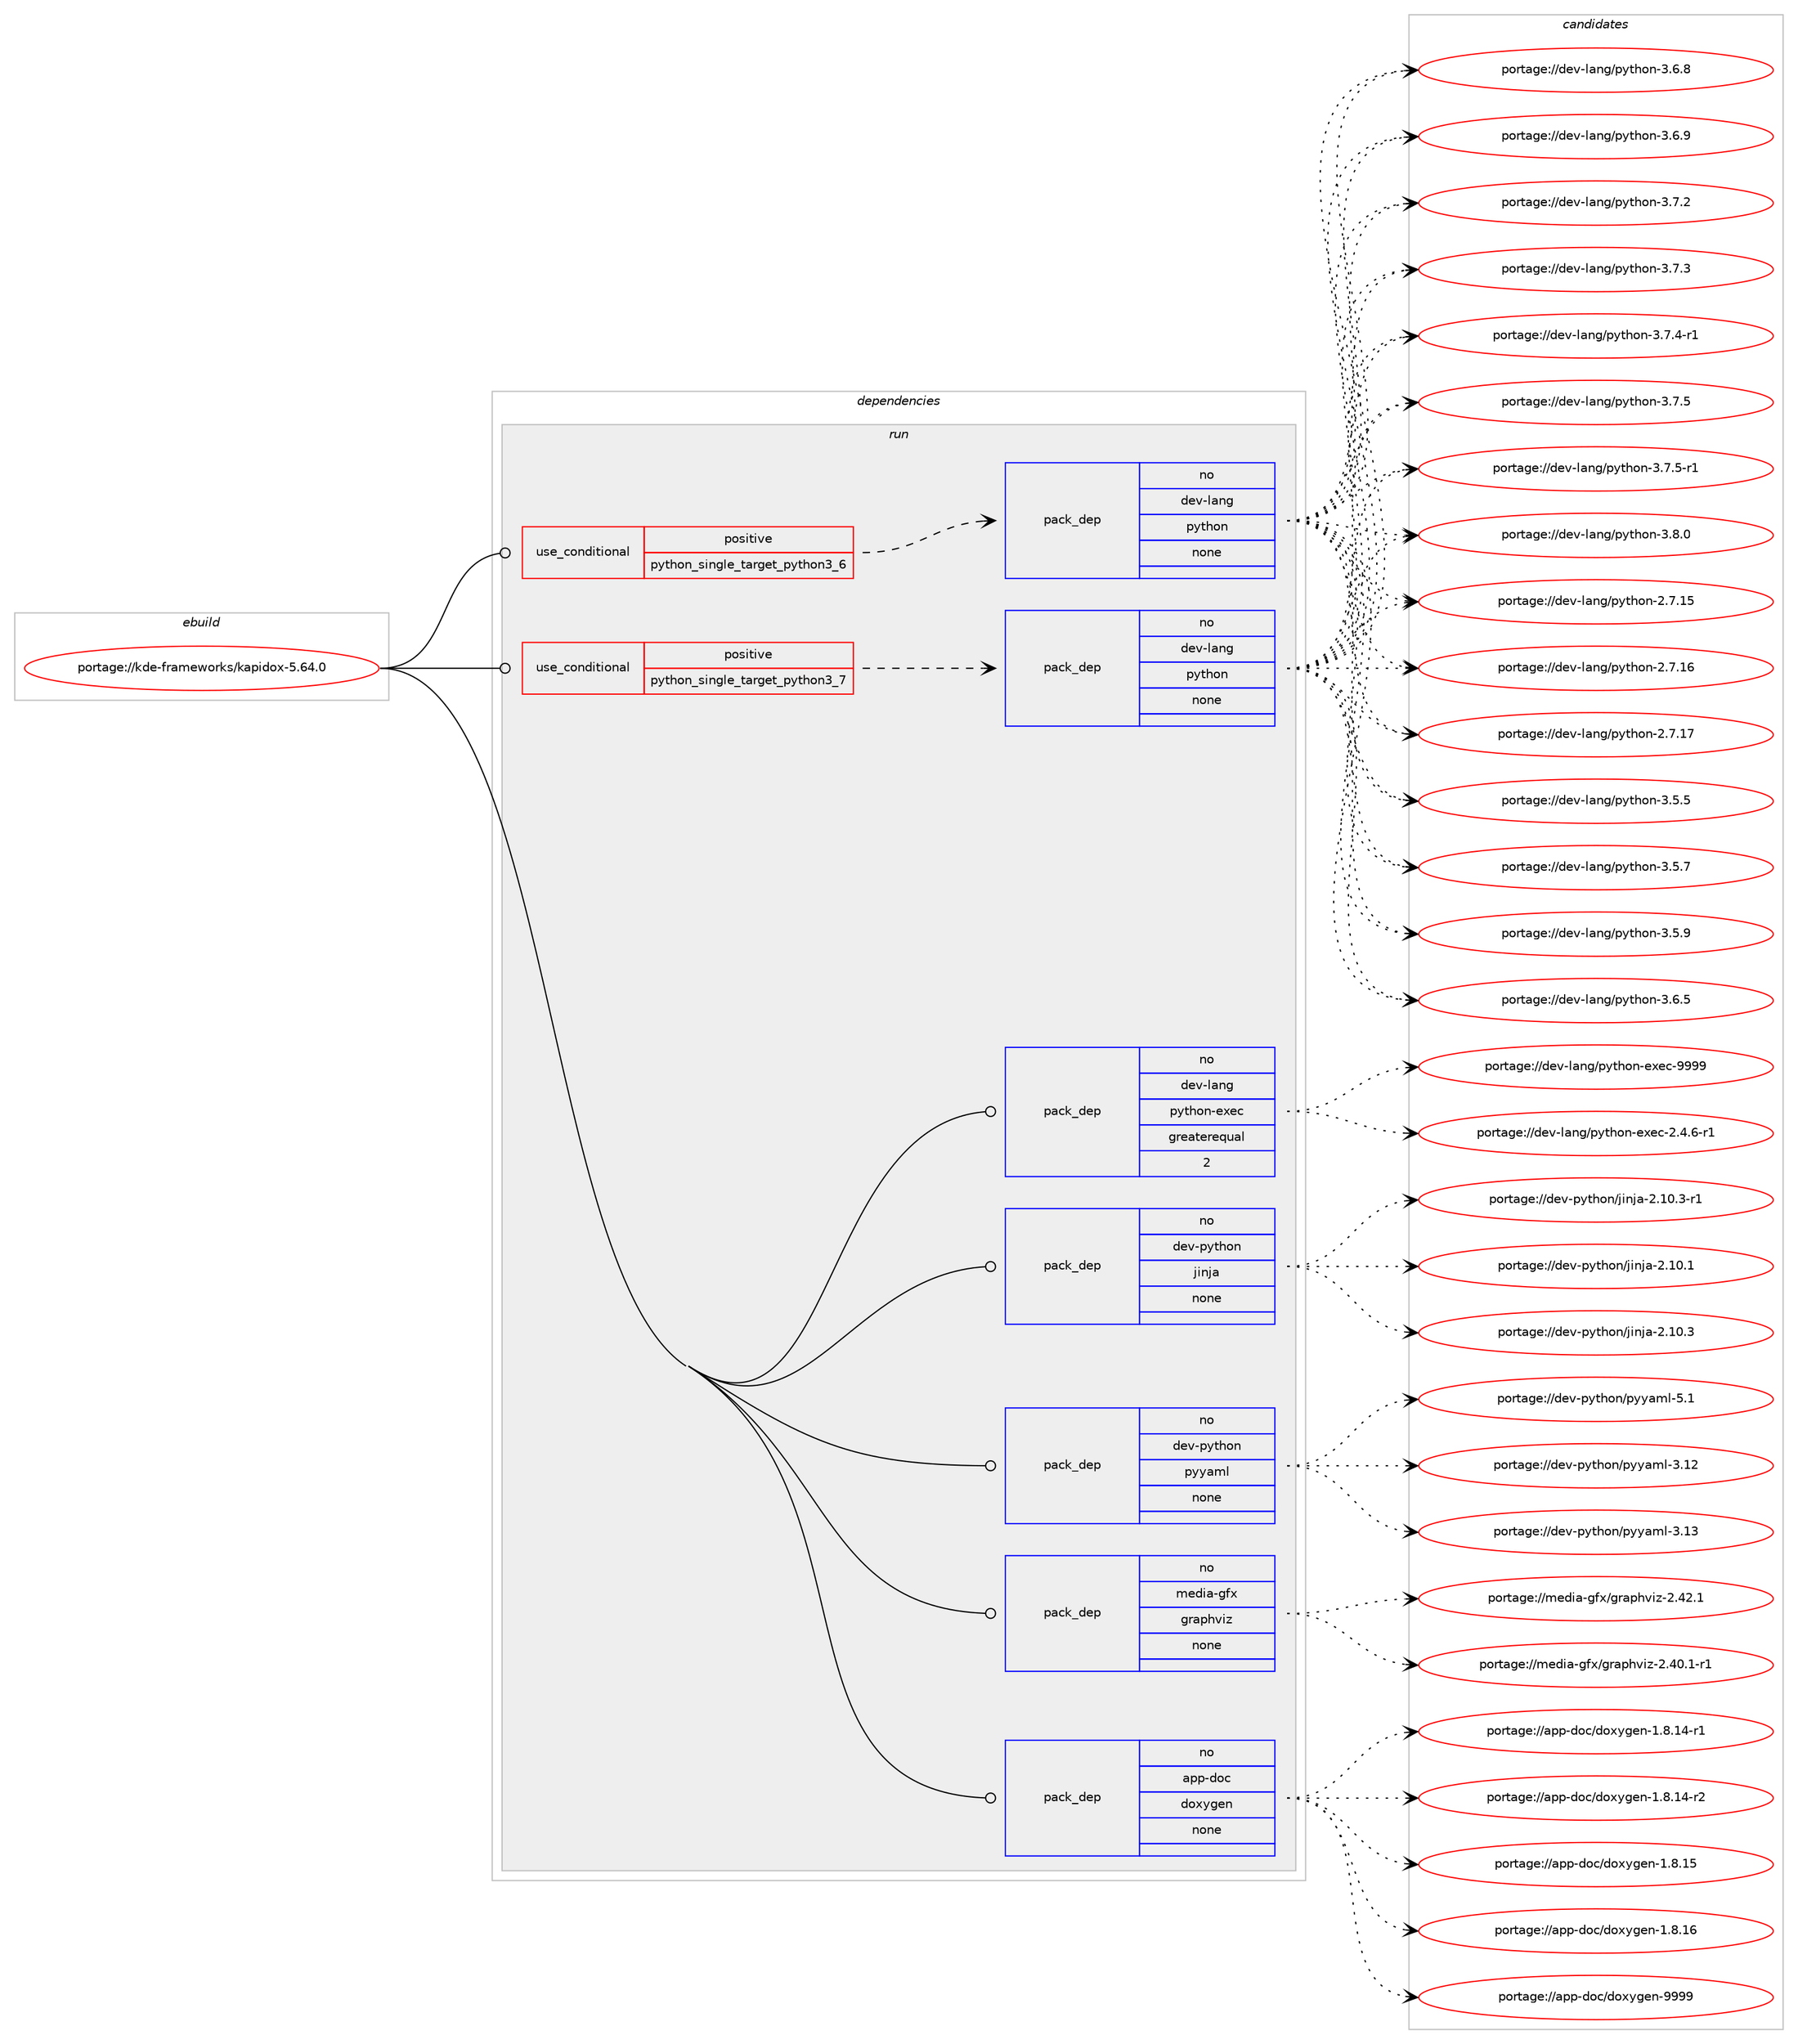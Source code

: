 digraph prolog {

# *************
# Graph options
# *************

newrank=true;
concentrate=true;
compound=true;
graph [rankdir=LR,fontname=Helvetica,fontsize=10,ranksep=1.5];#, ranksep=2.5, nodesep=0.2];
edge  [arrowhead=vee];
node  [fontname=Helvetica,fontsize=10];

# **********
# The ebuild
# **********

subgraph cluster_leftcol {
color=gray;
rank=same;
label=<<i>ebuild</i>>;
id [label="portage://kde-frameworks/kapidox-5.64.0", color=red, width=4, href="../kde-frameworks/kapidox-5.64.0.svg"];
}

# ****************
# The dependencies
# ****************

subgraph cluster_midcol {
color=gray;
label=<<i>dependencies</i>>;
subgraph cluster_compile {
fillcolor="#eeeeee";
style=filled;
label=<<i>compile</i>>;
}
subgraph cluster_compileandrun {
fillcolor="#eeeeee";
style=filled;
label=<<i>compile and run</i>>;
}
subgraph cluster_run {
fillcolor="#eeeeee";
style=filled;
label=<<i>run</i>>;
subgraph cond75547 {
dependency296756 [label=<<TABLE BORDER="0" CELLBORDER="1" CELLSPACING="0" CELLPADDING="4"><TR><TD ROWSPAN="3" CELLPADDING="10">use_conditional</TD></TR><TR><TD>positive</TD></TR><TR><TD>python_single_target_python3_6</TD></TR></TABLE>>, shape=none, color=red];
subgraph pack216577 {
dependency296757 [label=<<TABLE BORDER="0" CELLBORDER="1" CELLSPACING="0" CELLPADDING="4" WIDTH="220"><TR><TD ROWSPAN="6" CELLPADDING="30">pack_dep</TD></TR><TR><TD WIDTH="110">no</TD></TR><TR><TD>dev-lang</TD></TR><TR><TD>python</TD></TR><TR><TD>none</TD></TR><TR><TD></TD></TR></TABLE>>, shape=none, color=blue];
}
dependency296756:e -> dependency296757:w [weight=20,style="dashed",arrowhead="vee"];
}
id:e -> dependency296756:w [weight=20,style="solid",arrowhead="odot"];
subgraph cond75548 {
dependency296758 [label=<<TABLE BORDER="0" CELLBORDER="1" CELLSPACING="0" CELLPADDING="4"><TR><TD ROWSPAN="3" CELLPADDING="10">use_conditional</TD></TR><TR><TD>positive</TD></TR><TR><TD>python_single_target_python3_7</TD></TR></TABLE>>, shape=none, color=red];
subgraph pack216578 {
dependency296759 [label=<<TABLE BORDER="0" CELLBORDER="1" CELLSPACING="0" CELLPADDING="4" WIDTH="220"><TR><TD ROWSPAN="6" CELLPADDING="30">pack_dep</TD></TR><TR><TD WIDTH="110">no</TD></TR><TR><TD>dev-lang</TD></TR><TR><TD>python</TD></TR><TR><TD>none</TD></TR><TR><TD></TD></TR></TABLE>>, shape=none, color=blue];
}
dependency296758:e -> dependency296759:w [weight=20,style="dashed",arrowhead="vee"];
}
id:e -> dependency296758:w [weight=20,style="solid",arrowhead="odot"];
subgraph pack216579 {
dependency296760 [label=<<TABLE BORDER="0" CELLBORDER="1" CELLSPACING="0" CELLPADDING="4" WIDTH="220"><TR><TD ROWSPAN="6" CELLPADDING="30">pack_dep</TD></TR><TR><TD WIDTH="110">no</TD></TR><TR><TD>app-doc</TD></TR><TR><TD>doxygen</TD></TR><TR><TD>none</TD></TR><TR><TD></TD></TR></TABLE>>, shape=none, color=blue];
}
id:e -> dependency296760:w [weight=20,style="solid",arrowhead="odot"];
subgraph pack216580 {
dependency296761 [label=<<TABLE BORDER="0" CELLBORDER="1" CELLSPACING="0" CELLPADDING="4" WIDTH="220"><TR><TD ROWSPAN="6" CELLPADDING="30">pack_dep</TD></TR><TR><TD WIDTH="110">no</TD></TR><TR><TD>dev-lang</TD></TR><TR><TD>python-exec</TD></TR><TR><TD>greaterequal</TD></TR><TR><TD>2</TD></TR></TABLE>>, shape=none, color=blue];
}
id:e -> dependency296761:w [weight=20,style="solid",arrowhead="odot"];
subgraph pack216581 {
dependency296762 [label=<<TABLE BORDER="0" CELLBORDER="1" CELLSPACING="0" CELLPADDING="4" WIDTH="220"><TR><TD ROWSPAN="6" CELLPADDING="30">pack_dep</TD></TR><TR><TD WIDTH="110">no</TD></TR><TR><TD>dev-python</TD></TR><TR><TD>jinja</TD></TR><TR><TD>none</TD></TR><TR><TD></TD></TR></TABLE>>, shape=none, color=blue];
}
id:e -> dependency296762:w [weight=20,style="solid",arrowhead="odot"];
subgraph pack216582 {
dependency296763 [label=<<TABLE BORDER="0" CELLBORDER="1" CELLSPACING="0" CELLPADDING="4" WIDTH="220"><TR><TD ROWSPAN="6" CELLPADDING="30">pack_dep</TD></TR><TR><TD WIDTH="110">no</TD></TR><TR><TD>dev-python</TD></TR><TR><TD>pyyaml</TD></TR><TR><TD>none</TD></TR><TR><TD></TD></TR></TABLE>>, shape=none, color=blue];
}
id:e -> dependency296763:w [weight=20,style="solid",arrowhead="odot"];
subgraph pack216583 {
dependency296764 [label=<<TABLE BORDER="0" CELLBORDER="1" CELLSPACING="0" CELLPADDING="4" WIDTH="220"><TR><TD ROWSPAN="6" CELLPADDING="30">pack_dep</TD></TR><TR><TD WIDTH="110">no</TD></TR><TR><TD>media-gfx</TD></TR><TR><TD>graphviz</TD></TR><TR><TD>none</TD></TR><TR><TD></TD></TR></TABLE>>, shape=none, color=blue];
}
id:e -> dependency296764:w [weight=20,style="solid",arrowhead="odot"];
}
}

# **************
# The candidates
# **************

subgraph cluster_choices {
rank=same;
color=gray;
label=<<i>candidates</i>>;

subgraph choice216577 {
color=black;
nodesep=1;
choiceportage10010111845108971101034711212111610411111045504655464953 [label="portage://dev-lang/python-2.7.15", color=red, width=4,href="../dev-lang/python-2.7.15.svg"];
choiceportage10010111845108971101034711212111610411111045504655464954 [label="portage://dev-lang/python-2.7.16", color=red, width=4,href="../dev-lang/python-2.7.16.svg"];
choiceportage10010111845108971101034711212111610411111045504655464955 [label="portage://dev-lang/python-2.7.17", color=red, width=4,href="../dev-lang/python-2.7.17.svg"];
choiceportage100101118451089711010347112121116104111110455146534653 [label="portage://dev-lang/python-3.5.5", color=red, width=4,href="../dev-lang/python-3.5.5.svg"];
choiceportage100101118451089711010347112121116104111110455146534655 [label="portage://dev-lang/python-3.5.7", color=red, width=4,href="../dev-lang/python-3.5.7.svg"];
choiceportage100101118451089711010347112121116104111110455146534657 [label="portage://dev-lang/python-3.5.9", color=red, width=4,href="../dev-lang/python-3.5.9.svg"];
choiceportage100101118451089711010347112121116104111110455146544653 [label="portage://dev-lang/python-3.6.5", color=red, width=4,href="../dev-lang/python-3.6.5.svg"];
choiceportage100101118451089711010347112121116104111110455146544656 [label="portage://dev-lang/python-3.6.8", color=red, width=4,href="../dev-lang/python-3.6.8.svg"];
choiceportage100101118451089711010347112121116104111110455146544657 [label="portage://dev-lang/python-3.6.9", color=red, width=4,href="../dev-lang/python-3.6.9.svg"];
choiceportage100101118451089711010347112121116104111110455146554650 [label="portage://dev-lang/python-3.7.2", color=red, width=4,href="../dev-lang/python-3.7.2.svg"];
choiceportage100101118451089711010347112121116104111110455146554651 [label="portage://dev-lang/python-3.7.3", color=red, width=4,href="../dev-lang/python-3.7.3.svg"];
choiceportage1001011184510897110103471121211161041111104551465546524511449 [label="portage://dev-lang/python-3.7.4-r1", color=red, width=4,href="../dev-lang/python-3.7.4-r1.svg"];
choiceportage100101118451089711010347112121116104111110455146554653 [label="portage://dev-lang/python-3.7.5", color=red, width=4,href="../dev-lang/python-3.7.5.svg"];
choiceportage1001011184510897110103471121211161041111104551465546534511449 [label="portage://dev-lang/python-3.7.5-r1", color=red, width=4,href="../dev-lang/python-3.7.5-r1.svg"];
choiceportage100101118451089711010347112121116104111110455146564648 [label="portage://dev-lang/python-3.8.0", color=red, width=4,href="../dev-lang/python-3.8.0.svg"];
dependency296757:e -> choiceportage10010111845108971101034711212111610411111045504655464953:w [style=dotted,weight="100"];
dependency296757:e -> choiceportage10010111845108971101034711212111610411111045504655464954:w [style=dotted,weight="100"];
dependency296757:e -> choiceportage10010111845108971101034711212111610411111045504655464955:w [style=dotted,weight="100"];
dependency296757:e -> choiceportage100101118451089711010347112121116104111110455146534653:w [style=dotted,weight="100"];
dependency296757:e -> choiceportage100101118451089711010347112121116104111110455146534655:w [style=dotted,weight="100"];
dependency296757:e -> choiceportage100101118451089711010347112121116104111110455146534657:w [style=dotted,weight="100"];
dependency296757:e -> choiceportage100101118451089711010347112121116104111110455146544653:w [style=dotted,weight="100"];
dependency296757:e -> choiceportage100101118451089711010347112121116104111110455146544656:w [style=dotted,weight="100"];
dependency296757:e -> choiceportage100101118451089711010347112121116104111110455146544657:w [style=dotted,weight="100"];
dependency296757:e -> choiceportage100101118451089711010347112121116104111110455146554650:w [style=dotted,weight="100"];
dependency296757:e -> choiceportage100101118451089711010347112121116104111110455146554651:w [style=dotted,weight="100"];
dependency296757:e -> choiceportage1001011184510897110103471121211161041111104551465546524511449:w [style=dotted,weight="100"];
dependency296757:e -> choiceportage100101118451089711010347112121116104111110455146554653:w [style=dotted,weight="100"];
dependency296757:e -> choiceportage1001011184510897110103471121211161041111104551465546534511449:w [style=dotted,weight="100"];
dependency296757:e -> choiceportage100101118451089711010347112121116104111110455146564648:w [style=dotted,weight="100"];
}
subgraph choice216578 {
color=black;
nodesep=1;
choiceportage10010111845108971101034711212111610411111045504655464953 [label="portage://dev-lang/python-2.7.15", color=red, width=4,href="../dev-lang/python-2.7.15.svg"];
choiceportage10010111845108971101034711212111610411111045504655464954 [label="portage://dev-lang/python-2.7.16", color=red, width=4,href="../dev-lang/python-2.7.16.svg"];
choiceportage10010111845108971101034711212111610411111045504655464955 [label="portage://dev-lang/python-2.7.17", color=red, width=4,href="../dev-lang/python-2.7.17.svg"];
choiceportage100101118451089711010347112121116104111110455146534653 [label="portage://dev-lang/python-3.5.5", color=red, width=4,href="../dev-lang/python-3.5.5.svg"];
choiceportage100101118451089711010347112121116104111110455146534655 [label="portage://dev-lang/python-3.5.7", color=red, width=4,href="../dev-lang/python-3.5.7.svg"];
choiceportage100101118451089711010347112121116104111110455146534657 [label="portage://dev-lang/python-3.5.9", color=red, width=4,href="../dev-lang/python-3.5.9.svg"];
choiceportage100101118451089711010347112121116104111110455146544653 [label="portage://dev-lang/python-3.6.5", color=red, width=4,href="../dev-lang/python-3.6.5.svg"];
choiceportage100101118451089711010347112121116104111110455146544656 [label="portage://dev-lang/python-3.6.8", color=red, width=4,href="../dev-lang/python-3.6.8.svg"];
choiceportage100101118451089711010347112121116104111110455146544657 [label="portage://dev-lang/python-3.6.9", color=red, width=4,href="../dev-lang/python-3.6.9.svg"];
choiceportage100101118451089711010347112121116104111110455146554650 [label="portage://dev-lang/python-3.7.2", color=red, width=4,href="../dev-lang/python-3.7.2.svg"];
choiceportage100101118451089711010347112121116104111110455146554651 [label="portage://dev-lang/python-3.7.3", color=red, width=4,href="../dev-lang/python-3.7.3.svg"];
choiceportage1001011184510897110103471121211161041111104551465546524511449 [label="portage://dev-lang/python-3.7.4-r1", color=red, width=4,href="../dev-lang/python-3.7.4-r1.svg"];
choiceportage100101118451089711010347112121116104111110455146554653 [label="portage://dev-lang/python-3.7.5", color=red, width=4,href="../dev-lang/python-3.7.5.svg"];
choiceportage1001011184510897110103471121211161041111104551465546534511449 [label="portage://dev-lang/python-3.7.5-r1", color=red, width=4,href="../dev-lang/python-3.7.5-r1.svg"];
choiceportage100101118451089711010347112121116104111110455146564648 [label="portage://dev-lang/python-3.8.0", color=red, width=4,href="../dev-lang/python-3.8.0.svg"];
dependency296759:e -> choiceportage10010111845108971101034711212111610411111045504655464953:w [style=dotted,weight="100"];
dependency296759:e -> choiceportage10010111845108971101034711212111610411111045504655464954:w [style=dotted,weight="100"];
dependency296759:e -> choiceportage10010111845108971101034711212111610411111045504655464955:w [style=dotted,weight="100"];
dependency296759:e -> choiceportage100101118451089711010347112121116104111110455146534653:w [style=dotted,weight="100"];
dependency296759:e -> choiceportage100101118451089711010347112121116104111110455146534655:w [style=dotted,weight="100"];
dependency296759:e -> choiceportage100101118451089711010347112121116104111110455146534657:w [style=dotted,weight="100"];
dependency296759:e -> choiceportage100101118451089711010347112121116104111110455146544653:w [style=dotted,weight="100"];
dependency296759:e -> choiceportage100101118451089711010347112121116104111110455146544656:w [style=dotted,weight="100"];
dependency296759:e -> choiceportage100101118451089711010347112121116104111110455146544657:w [style=dotted,weight="100"];
dependency296759:e -> choiceportage100101118451089711010347112121116104111110455146554650:w [style=dotted,weight="100"];
dependency296759:e -> choiceportage100101118451089711010347112121116104111110455146554651:w [style=dotted,weight="100"];
dependency296759:e -> choiceportage1001011184510897110103471121211161041111104551465546524511449:w [style=dotted,weight="100"];
dependency296759:e -> choiceportage100101118451089711010347112121116104111110455146554653:w [style=dotted,weight="100"];
dependency296759:e -> choiceportage1001011184510897110103471121211161041111104551465546534511449:w [style=dotted,weight="100"];
dependency296759:e -> choiceportage100101118451089711010347112121116104111110455146564648:w [style=dotted,weight="100"];
}
subgraph choice216579 {
color=black;
nodesep=1;
choiceportage97112112451001119947100111120121103101110454946564649524511449 [label="portage://app-doc/doxygen-1.8.14-r1", color=red, width=4,href="../app-doc/doxygen-1.8.14-r1.svg"];
choiceportage97112112451001119947100111120121103101110454946564649524511450 [label="portage://app-doc/doxygen-1.8.14-r2", color=red, width=4,href="../app-doc/doxygen-1.8.14-r2.svg"];
choiceportage9711211245100111994710011112012110310111045494656464953 [label="portage://app-doc/doxygen-1.8.15", color=red, width=4,href="../app-doc/doxygen-1.8.15.svg"];
choiceportage9711211245100111994710011112012110310111045494656464954 [label="portage://app-doc/doxygen-1.8.16", color=red, width=4,href="../app-doc/doxygen-1.8.16.svg"];
choiceportage971121124510011199471001111201211031011104557575757 [label="portage://app-doc/doxygen-9999", color=red, width=4,href="../app-doc/doxygen-9999.svg"];
dependency296760:e -> choiceportage97112112451001119947100111120121103101110454946564649524511449:w [style=dotted,weight="100"];
dependency296760:e -> choiceportage97112112451001119947100111120121103101110454946564649524511450:w [style=dotted,weight="100"];
dependency296760:e -> choiceportage9711211245100111994710011112012110310111045494656464953:w [style=dotted,weight="100"];
dependency296760:e -> choiceportage9711211245100111994710011112012110310111045494656464954:w [style=dotted,weight="100"];
dependency296760:e -> choiceportage971121124510011199471001111201211031011104557575757:w [style=dotted,weight="100"];
}
subgraph choice216580 {
color=black;
nodesep=1;
choiceportage10010111845108971101034711212111610411111045101120101994550465246544511449 [label="portage://dev-lang/python-exec-2.4.6-r1", color=red, width=4,href="../dev-lang/python-exec-2.4.6-r1.svg"];
choiceportage10010111845108971101034711212111610411111045101120101994557575757 [label="portage://dev-lang/python-exec-9999", color=red, width=4,href="../dev-lang/python-exec-9999.svg"];
dependency296761:e -> choiceportage10010111845108971101034711212111610411111045101120101994550465246544511449:w [style=dotted,weight="100"];
dependency296761:e -> choiceportage10010111845108971101034711212111610411111045101120101994557575757:w [style=dotted,weight="100"];
}
subgraph choice216581 {
color=black;
nodesep=1;
choiceportage10010111845112121116104111110471061051101069745504649484649 [label="portage://dev-python/jinja-2.10.1", color=red, width=4,href="../dev-python/jinja-2.10.1.svg"];
choiceportage10010111845112121116104111110471061051101069745504649484651 [label="portage://dev-python/jinja-2.10.3", color=red, width=4,href="../dev-python/jinja-2.10.3.svg"];
choiceportage100101118451121211161041111104710610511010697455046494846514511449 [label="portage://dev-python/jinja-2.10.3-r1", color=red, width=4,href="../dev-python/jinja-2.10.3-r1.svg"];
dependency296762:e -> choiceportage10010111845112121116104111110471061051101069745504649484649:w [style=dotted,weight="100"];
dependency296762:e -> choiceportage10010111845112121116104111110471061051101069745504649484651:w [style=dotted,weight="100"];
dependency296762:e -> choiceportage100101118451121211161041111104710610511010697455046494846514511449:w [style=dotted,weight="100"];
}
subgraph choice216582 {
color=black;
nodesep=1;
choiceportage1001011184511212111610411111047112121121971091084551464950 [label="portage://dev-python/pyyaml-3.12", color=red, width=4,href="../dev-python/pyyaml-3.12.svg"];
choiceportage1001011184511212111610411111047112121121971091084551464951 [label="portage://dev-python/pyyaml-3.13", color=red, width=4,href="../dev-python/pyyaml-3.13.svg"];
choiceportage10010111845112121116104111110471121211219710910845534649 [label="portage://dev-python/pyyaml-5.1", color=red, width=4,href="../dev-python/pyyaml-5.1.svg"];
dependency296763:e -> choiceportage1001011184511212111610411111047112121121971091084551464950:w [style=dotted,weight="100"];
dependency296763:e -> choiceportage1001011184511212111610411111047112121121971091084551464951:w [style=dotted,weight="100"];
dependency296763:e -> choiceportage10010111845112121116104111110471121211219710910845534649:w [style=dotted,weight="100"];
}
subgraph choice216583 {
color=black;
nodesep=1;
choiceportage10910110010597451031021204710311497112104118105122455046524846494511449 [label="portage://media-gfx/graphviz-2.40.1-r1", color=red, width=4,href="../media-gfx/graphviz-2.40.1-r1.svg"];
choiceportage1091011001059745103102120471031149711210411810512245504652504649 [label="portage://media-gfx/graphviz-2.42.1", color=red, width=4,href="../media-gfx/graphviz-2.42.1.svg"];
dependency296764:e -> choiceportage10910110010597451031021204710311497112104118105122455046524846494511449:w [style=dotted,weight="100"];
dependency296764:e -> choiceportage1091011001059745103102120471031149711210411810512245504652504649:w [style=dotted,weight="100"];
}
}

}
